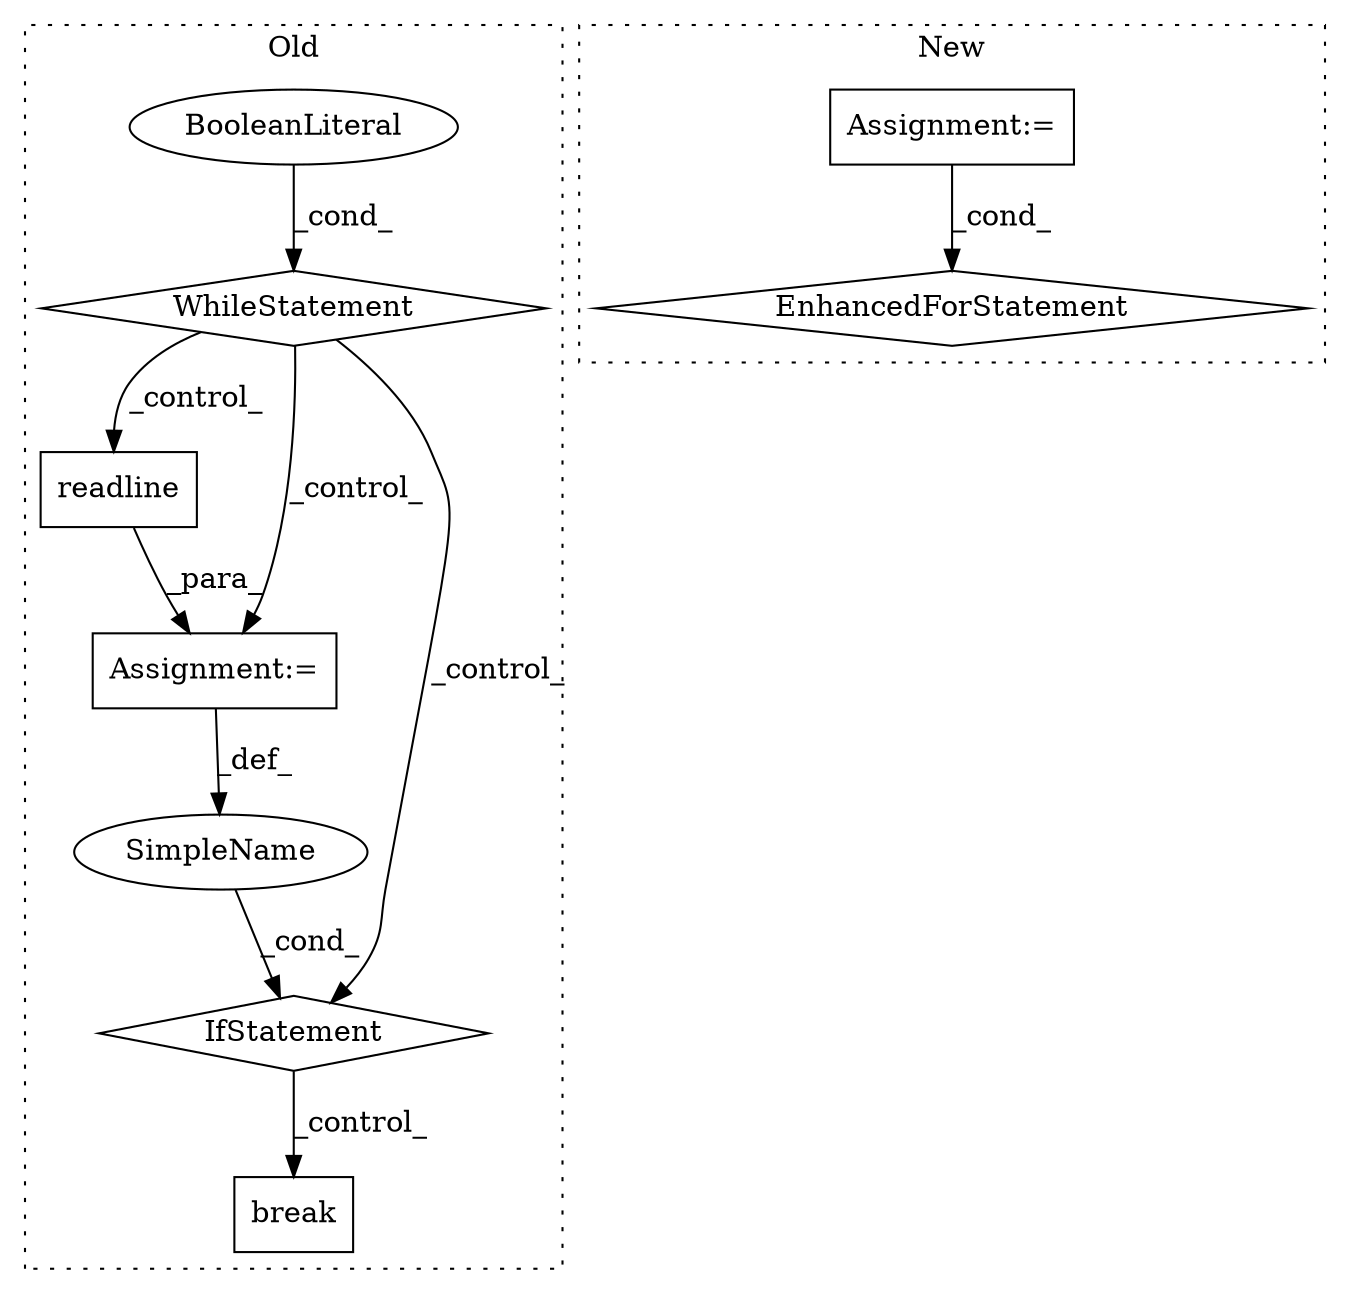 digraph G {
subgraph cluster0 {
1 [label="readline" a="32" s="1280" l="10" shape="box"];
4 [label="Assignment:=" a="7" s="1272" l="1" shape="box"];
5 [label="WhileStatement" a="61" s="1247,1258" l="7,2" shape="diamond"];
6 [label="BooleanLiteral" a="9" s="1254" l="4" shape="ellipse"];
7 [label="break" a="10" s="1328" l="6" shape="box"];
8 [label="SimpleName" a="42" s="" l="" shape="ellipse"];
9 [label="IfStatement" a="25" s="1298,1316" l="4,2" shape="diamond"];
label = "Old";
style="dotted";
}
subgraph cluster1 {
2 [label="EnhancedForStatement" a="70" s="1247,1324" l="57,2" shape="diamond"];
3 [label="Assignment:=" a="7" s="1247,1324" l="57,2" shape="box"];
label = "New";
style="dotted";
}
1 -> 4 [label="_para_"];
3 -> 2 [label="_cond_"];
4 -> 8 [label="_def_"];
5 -> 9 [label="_control_"];
5 -> 1 [label="_control_"];
5 -> 4 [label="_control_"];
6 -> 5 [label="_cond_"];
8 -> 9 [label="_cond_"];
9 -> 7 [label="_control_"];
}